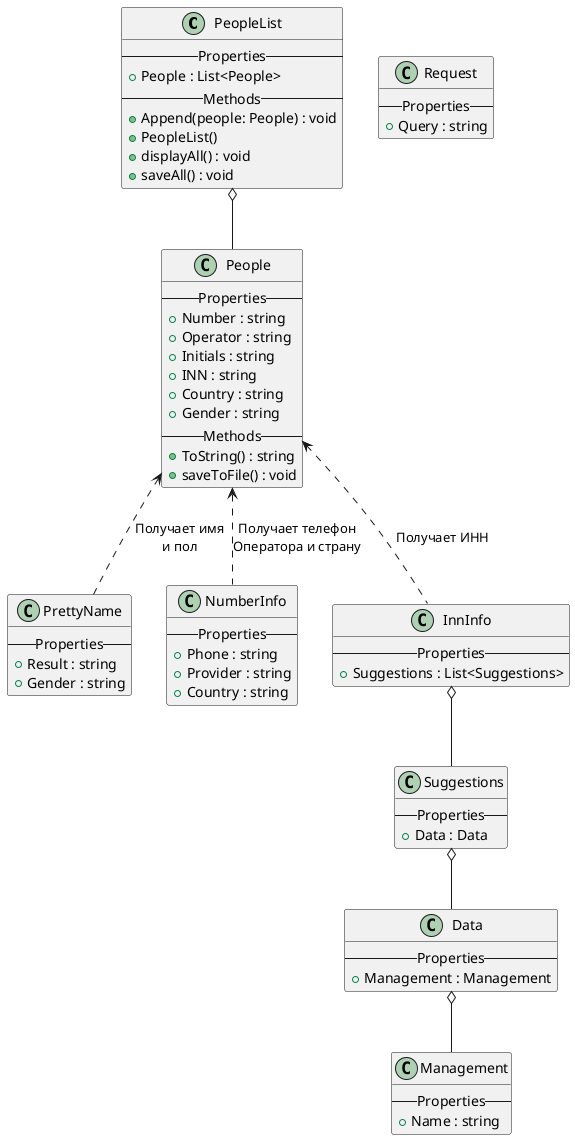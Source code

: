 @startuml HelperClasses


class PeopleList{
    --Properties--
    + People : List<People> 
    --Methods--
    + Append(people: People) : void
    + PeopleList()
    + displayAll() : void
    + saveAll() : void
}

class People{
    --Properties--
    + Number : string
    + Operator : string
    + Initials : string
    + INN : string
    + Country : string
    + Gender : string
    --Methods--
    + {method} ToString() : string
    + saveToFile() : void 
}



PeopleList o-- People

People <.. PrettyName : Получает имя\nи пол
People <.. NumberInfo : Получает телефон\nОператора и страну
People <.. InnInfo : Получает ИНН

class Request{
    --Properties--
    + Query : string
}

class PrettyName{
    --Properties--
    + Result : string
    + Gender : string
}

class NumberInfo{
    --Properties--
    + Phone : string
    + Provider : string
    + Country : string
}

class InnInfo{
    --Properties--
    + Suggestions : List<Suggestions>
}

class Suggestions{
    --Properties--
    + Data : Data
}

class Data{
    --Properties--
    + Management : Management
}

class Management{
    --Properties--
    + Name : string
}

InnInfo o-- Suggestions
Suggestions o-- Data
Data o-- Management

@enduml